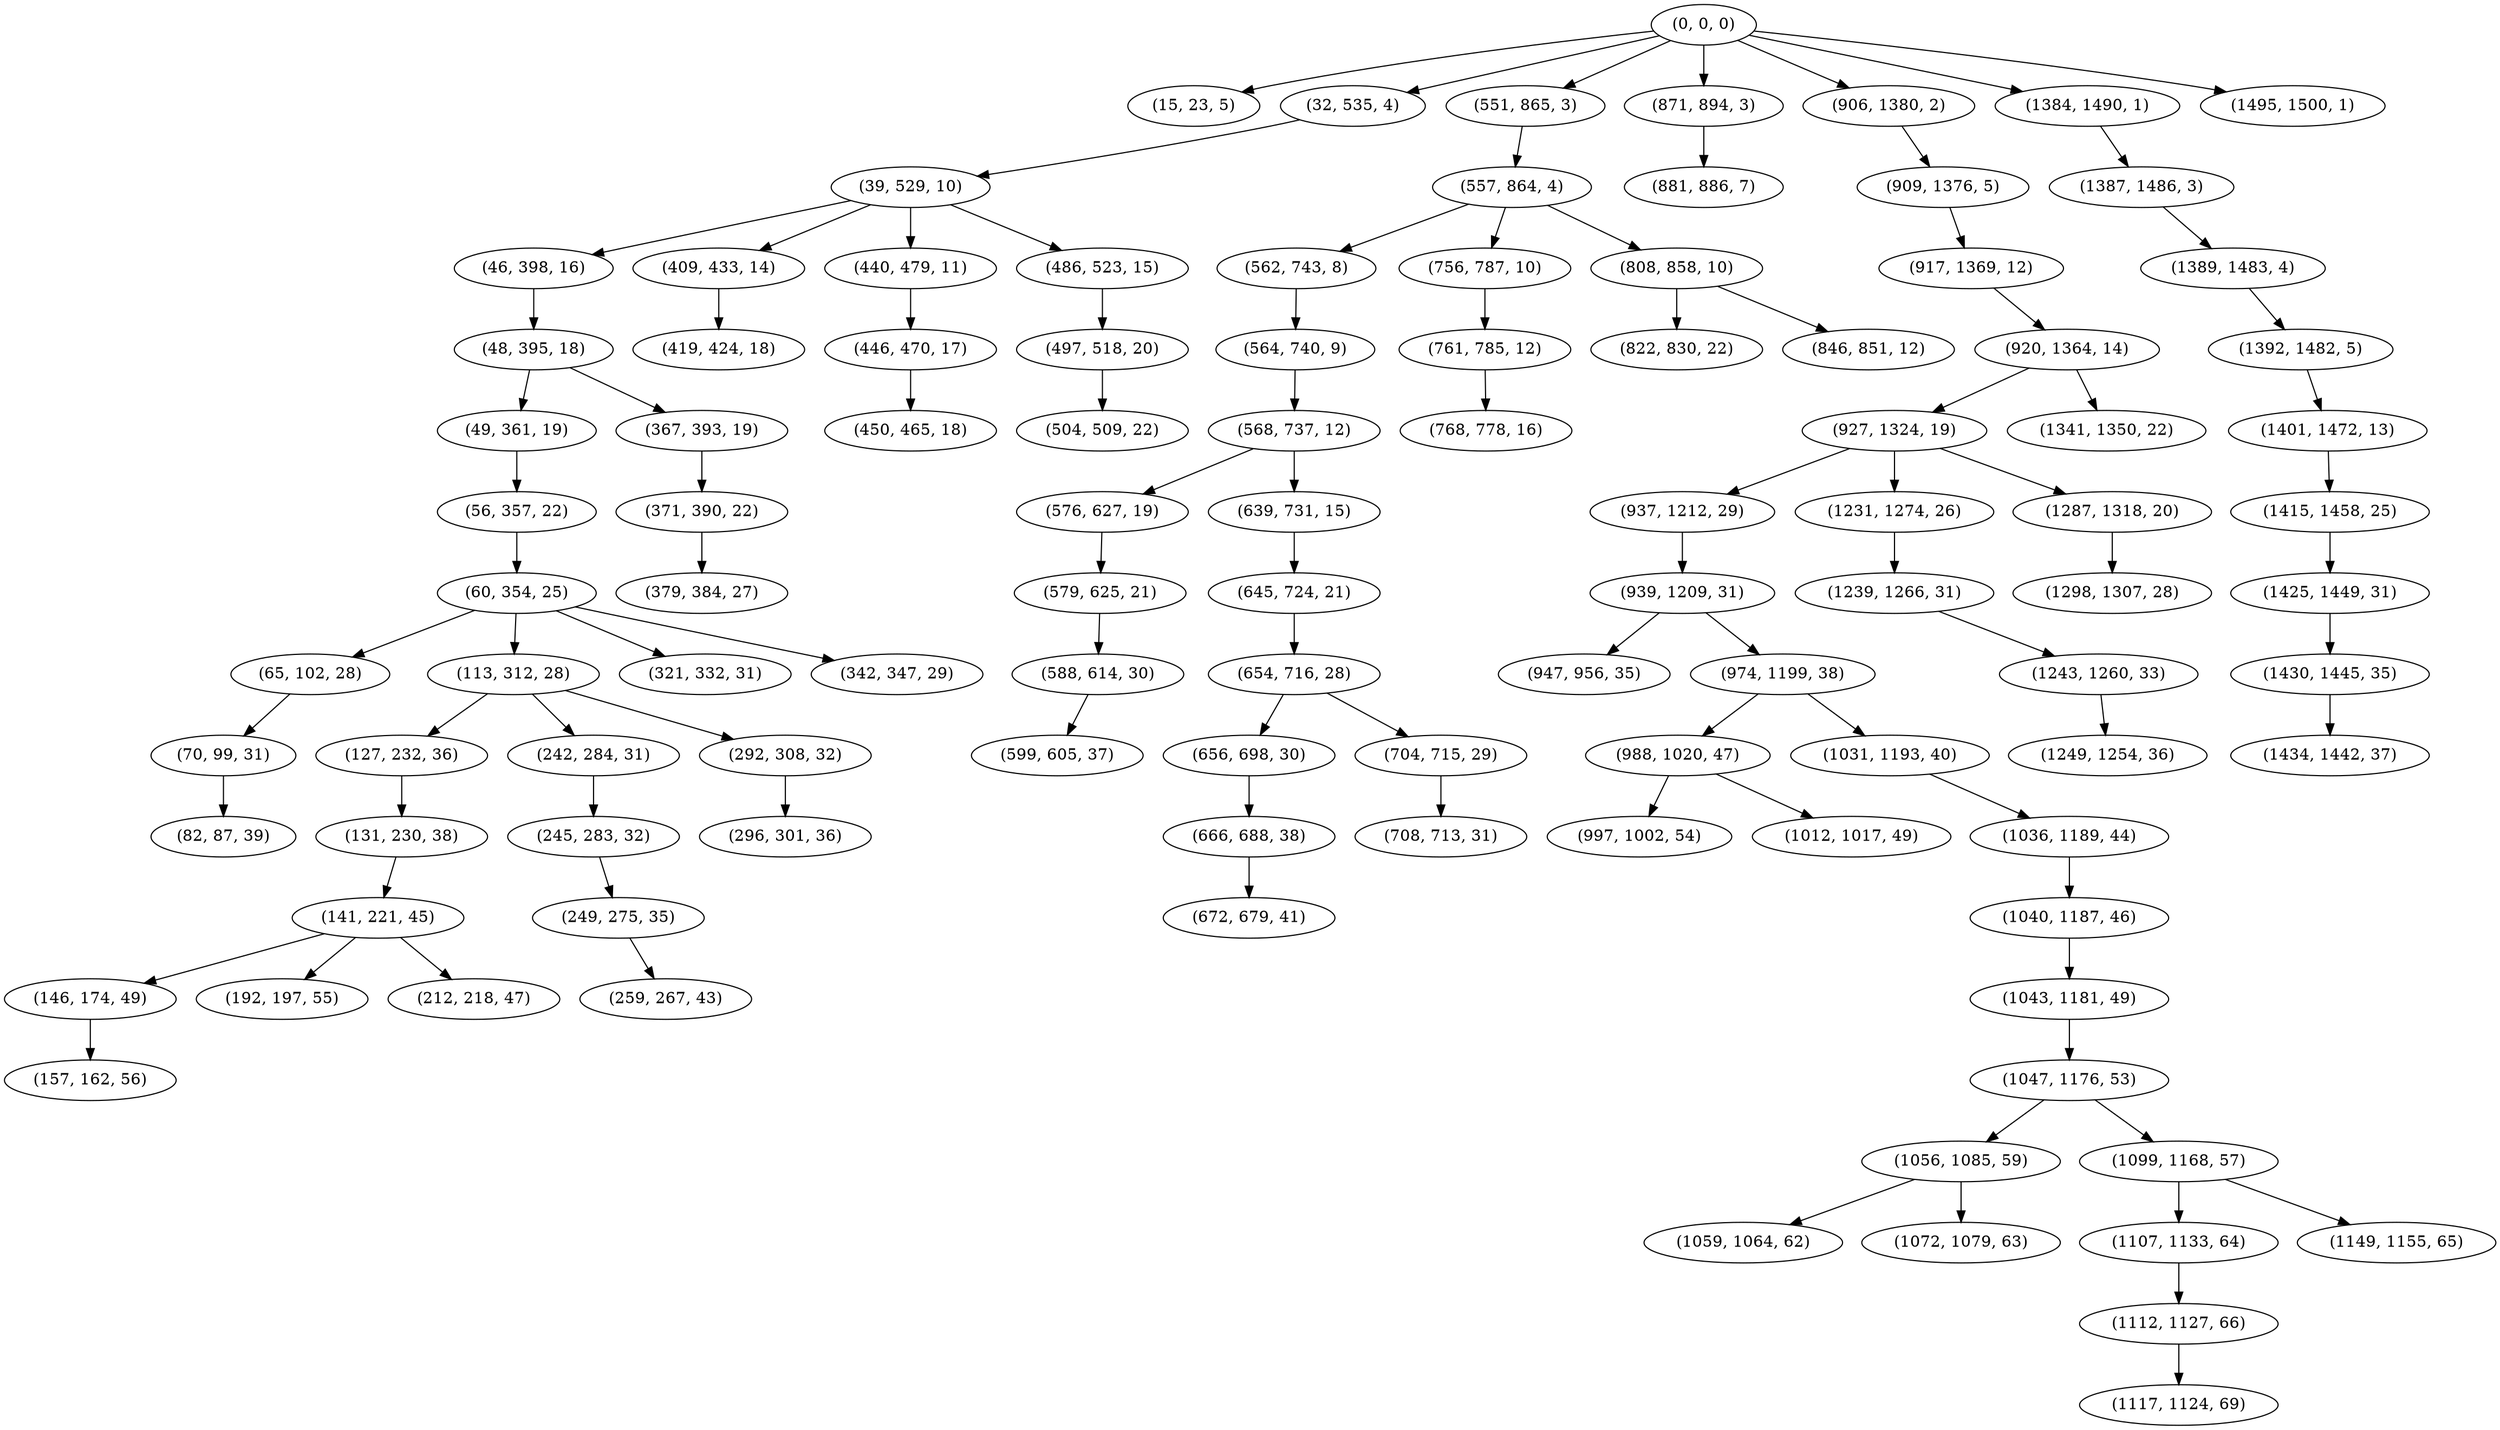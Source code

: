 digraph tree {
    "(0, 0, 0)";
    "(15, 23, 5)";
    "(32, 535, 4)";
    "(39, 529, 10)";
    "(46, 398, 16)";
    "(48, 395, 18)";
    "(49, 361, 19)";
    "(56, 357, 22)";
    "(60, 354, 25)";
    "(65, 102, 28)";
    "(70, 99, 31)";
    "(82, 87, 39)";
    "(113, 312, 28)";
    "(127, 232, 36)";
    "(131, 230, 38)";
    "(141, 221, 45)";
    "(146, 174, 49)";
    "(157, 162, 56)";
    "(192, 197, 55)";
    "(212, 218, 47)";
    "(242, 284, 31)";
    "(245, 283, 32)";
    "(249, 275, 35)";
    "(259, 267, 43)";
    "(292, 308, 32)";
    "(296, 301, 36)";
    "(321, 332, 31)";
    "(342, 347, 29)";
    "(367, 393, 19)";
    "(371, 390, 22)";
    "(379, 384, 27)";
    "(409, 433, 14)";
    "(419, 424, 18)";
    "(440, 479, 11)";
    "(446, 470, 17)";
    "(450, 465, 18)";
    "(486, 523, 15)";
    "(497, 518, 20)";
    "(504, 509, 22)";
    "(551, 865, 3)";
    "(557, 864, 4)";
    "(562, 743, 8)";
    "(564, 740, 9)";
    "(568, 737, 12)";
    "(576, 627, 19)";
    "(579, 625, 21)";
    "(588, 614, 30)";
    "(599, 605, 37)";
    "(639, 731, 15)";
    "(645, 724, 21)";
    "(654, 716, 28)";
    "(656, 698, 30)";
    "(666, 688, 38)";
    "(672, 679, 41)";
    "(704, 715, 29)";
    "(708, 713, 31)";
    "(756, 787, 10)";
    "(761, 785, 12)";
    "(768, 778, 16)";
    "(808, 858, 10)";
    "(822, 830, 22)";
    "(846, 851, 12)";
    "(871, 894, 3)";
    "(881, 886, 7)";
    "(906, 1380, 2)";
    "(909, 1376, 5)";
    "(917, 1369, 12)";
    "(920, 1364, 14)";
    "(927, 1324, 19)";
    "(937, 1212, 29)";
    "(939, 1209, 31)";
    "(947, 956, 35)";
    "(974, 1199, 38)";
    "(988, 1020, 47)";
    "(997, 1002, 54)";
    "(1012, 1017, 49)";
    "(1031, 1193, 40)";
    "(1036, 1189, 44)";
    "(1040, 1187, 46)";
    "(1043, 1181, 49)";
    "(1047, 1176, 53)";
    "(1056, 1085, 59)";
    "(1059, 1064, 62)";
    "(1072, 1079, 63)";
    "(1099, 1168, 57)";
    "(1107, 1133, 64)";
    "(1112, 1127, 66)";
    "(1117, 1124, 69)";
    "(1149, 1155, 65)";
    "(1231, 1274, 26)";
    "(1239, 1266, 31)";
    "(1243, 1260, 33)";
    "(1249, 1254, 36)";
    "(1287, 1318, 20)";
    "(1298, 1307, 28)";
    "(1341, 1350, 22)";
    "(1384, 1490, 1)";
    "(1387, 1486, 3)";
    "(1389, 1483, 4)";
    "(1392, 1482, 5)";
    "(1401, 1472, 13)";
    "(1415, 1458, 25)";
    "(1425, 1449, 31)";
    "(1430, 1445, 35)";
    "(1434, 1442, 37)";
    "(1495, 1500, 1)";
    "(0, 0, 0)" -> "(15, 23, 5)";
    "(0, 0, 0)" -> "(32, 535, 4)";
    "(0, 0, 0)" -> "(551, 865, 3)";
    "(0, 0, 0)" -> "(871, 894, 3)";
    "(0, 0, 0)" -> "(906, 1380, 2)";
    "(0, 0, 0)" -> "(1384, 1490, 1)";
    "(0, 0, 0)" -> "(1495, 1500, 1)";
    "(32, 535, 4)" -> "(39, 529, 10)";
    "(39, 529, 10)" -> "(46, 398, 16)";
    "(39, 529, 10)" -> "(409, 433, 14)";
    "(39, 529, 10)" -> "(440, 479, 11)";
    "(39, 529, 10)" -> "(486, 523, 15)";
    "(46, 398, 16)" -> "(48, 395, 18)";
    "(48, 395, 18)" -> "(49, 361, 19)";
    "(48, 395, 18)" -> "(367, 393, 19)";
    "(49, 361, 19)" -> "(56, 357, 22)";
    "(56, 357, 22)" -> "(60, 354, 25)";
    "(60, 354, 25)" -> "(65, 102, 28)";
    "(60, 354, 25)" -> "(113, 312, 28)";
    "(60, 354, 25)" -> "(321, 332, 31)";
    "(60, 354, 25)" -> "(342, 347, 29)";
    "(65, 102, 28)" -> "(70, 99, 31)";
    "(70, 99, 31)" -> "(82, 87, 39)";
    "(113, 312, 28)" -> "(127, 232, 36)";
    "(113, 312, 28)" -> "(242, 284, 31)";
    "(113, 312, 28)" -> "(292, 308, 32)";
    "(127, 232, 36)" -> "(131, 230, 38)";
    "(131, 230, 38)" -> "(141, 221, 45)";
    "(141, 221, 45)" -> "(146, 174, 49)";
    "(141, 221, 45)" -> "(192, 197, 55)";
    "(141, 221, 45)" -> "(212, 218, 47)";
    "(146, 174, 49)" -> "(157, 162, 56)";
    "(242, 284, 31)" -> "(245, 283, 32)";
    "(245, 283, 32)" -> "(249, 275, 35)";
    "(249, 275, 35)" -> "(259, 267, 43)";
    "(292, 308, 32)" -> "(296, 301, 36)";
    "(367, 393, 19)" -> "(371, 390, 22)";
    "(371, 390, 22)" -> "(379, 384, 27)";
    "(409, 433, 14)" -> "(419, 424, 18)";
    "(440, 479, 11)" -> "(446, 470, 17)";
    "(446, 470, 17)" -> "(450, 465, 18)";
    "(486, 523, 15)" -> "(497, 518, 20)";
    "(497, 518, 20)" -> "(504, 509, 22)";
    "(551, 865, 3)" -> "(557, 864, 4)";
    "(557, 864, 4)" -> "(562, 743, 8)";
    "(557, 864, 4)" -> "(756, 787, 10)";
    "(557, 864, 4)" -> "(808, 858, 10)";
    "(562, 743, 8)" -> "(564, 740, 9)";
    "(564, 740, 9)" -> "(568, 737, 12)";
    "(568, 737, 12)" -> "(576, 627, 19)";
    "(568, 737, 12)" -> "(639, 731, 15)";
    "(576, 627, 19)" -> "(579, 625, 21)";
    "(579, 625, 21)" -> "(588, 614, 30)";
    "(588, 614, 30)" -> "(599, 605, 37)";
    "(639, 731, 15)" -> "(645, 724, 21)";
    "(645, 724, 21)" -> "(654, 716, 28)";
    "(654, 716, 28)" -> "(656, 698, 30)";
    "(654, 716, 28)" -> "(704, 715, 29)";
    "(656, 698, 30)" -> "(666, 688, 38)";
    "(666, 688, 38)" -> "(672, 679, 41)";
    "(704, 715, 29)" -> "(708, 713, 31)";
    "(756, 787, 10)" -> "(761, 785, 12)";
    "(761, 785, 12)" -> "(768, 778, 16)";
    "(808, 858, 10)" -> "(822, 830, 22)";
    "(808, 858, 10)" -> "(846, 851, 12)";
    "(871, 894, 3)" -> "(881, 886, 7)";
    "(906, 1380, 2)" -> "(909, 1376, 5)";
    "(909, 1376, 5)" -> "(917, 1369, 12)";
    "(917, 1369, 12)" -> "(920, 1364, 14)";
    "(920, 1364, 14)" -> "(927, 1324, 19)";
    "(920, 1364, 14)" -> "(1341, 1350, 22)";
    "(927, 1324, 19)" -> "(937, 1212, 29)";
    "(927, 1324, 19)" -> "(1231, 1274, 26)";
    "(927, 1324, 19)" -> "(1287, 1318, 20)";
    "(937, 1212, 29)" -> "(939, 1209, 31)";
    "(939, 1209, 31)" -> "(947, 956, 35)";
    "(939, 1209, 31)" -> "(974, 1199, 38)";
    "(974, 1199, 38)" -> "(988, 1020, 47)";
    "(974, 1199, 38)" -> "(1031, 1193, 40)";
    "(988, 1020, 47)" -> "(997, 1002, 54)";
    "(988, 1020, 47)" -> "(1012, 1017, 49)";
    "(1031, 1193, 40)" -> "(1036, 1189, 44)";
    "(1036, 1189, 44)" -> "(1040, 1187, 46)";
    "(1040, 1187, 46)" -> "(1043, 1181, 49)";
    "(1043, 1181, 49)" -> "(1047, 1176, 53)";
    "(1047, 1176, 53)" -> "(1056, 1085, 59)";
    "(1047, 1176, 53)" -> "(1099, 1168, 57)";
    "(1056, 1085, 59)" -> "(1059, 1064, 62)";
    "(1056, 1085, 59)" -> "(1072, 1079, 63)";
    "(1099, 1168, 57)" -> "(1107, 1133, 64)";
    "(1099, 1168, 57)" -> "(1149, 1155, 65)";
    "(1107, 1133, 64)" -> "(1112, 1127, 66)";
    "(1112, 1127, 66)" -> "(1117, 1124, 69)";
    "(1231, 1274, 26)" -> "(1239, 1266, 31)";
    "(1239, 1266, 31)" -> "(1243, 1260, 33)";
    "(1243, 1260, 33)" -> "(1249, 1254, 36)";
    "(1287, 1318, 20)" -> "(1298, 1307, 28)";
    "(1384, 1490, 1)" -> "(1387, 1486, 3)";
    "(1387, 1486, 3)" -> "(1389, 1483, 4)";
    "(1389, 1483, 4)" -> "(1392, 1482, 5)";
    "(1392, 1482, 5)" -> "(1401, 1472, 13)";
    "(1401, 1472, 13)" -> "(1415, 1458, 25)";
    "(1415, 1458, 25)" -> "(1425, 1449, 31)";
    "(1425, 1449, 31)" -> "(1430, 1445, 35)";
    "(1430, 1445, 35)" -> "(1434, 1442, 37)";
}
